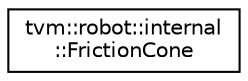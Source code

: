 digraph "Graphical Class Hierarchy"
{
  edge [fontname="Helvetica",fontsize="10",labelfontname="Helvetica",labelfontsize="10"];
  node [fontname="Helvetica",fontsize="10",shape=record];
  rankdir="LR";
  Node0 [label="tvm::robot::internal\l::FrictionCone",height=0.2,width=0.4,color="black", fillcolor="white", style="filled",URL="$classtvm_1_1robot_1_1internal_1_1FrictionCone.html"];
}
